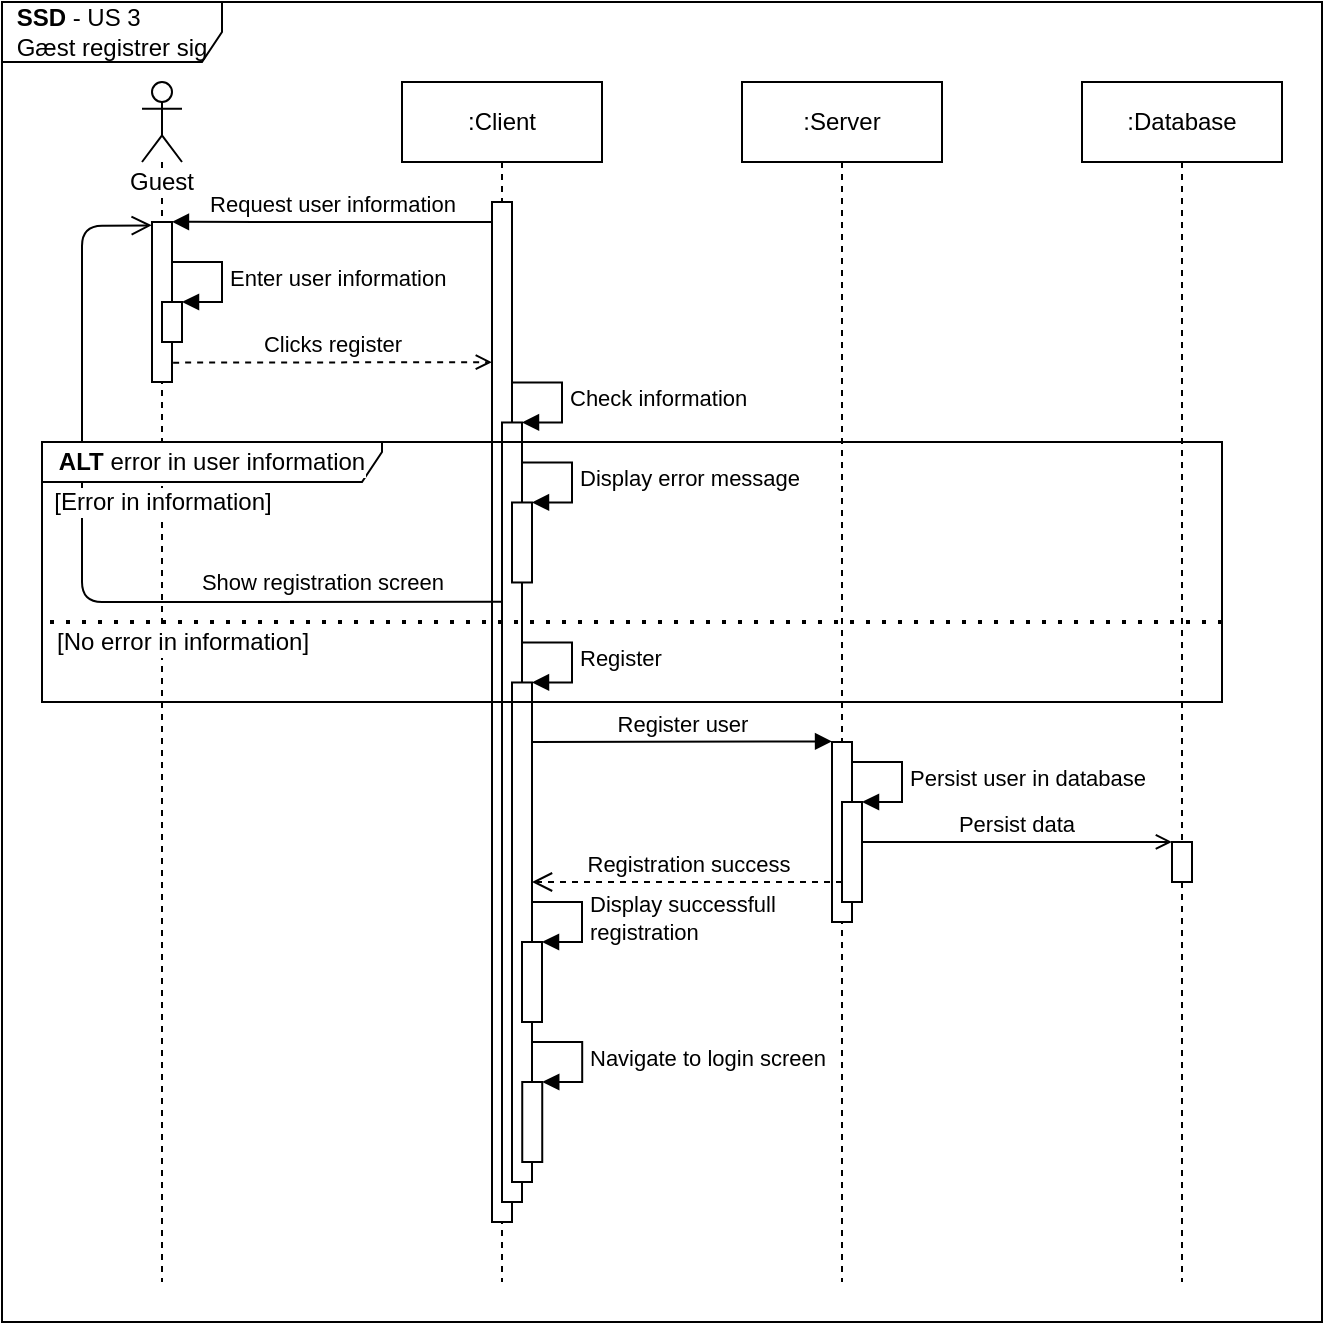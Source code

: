 <mxfile version="14.4.3" type="device"><diagram id="WuXu5tANmNlCw6bOvT1-" name="User-Story-3"><mxGraphModel dx="868" dy="550" grid="1" gridSize="10" guides="1" tooltips="1" connect="1" arrows="1" fold="1" page="1" pageScale="1" pageWidth="827" pageHeight="1169" math="0" shadow="0"><root><mxCell id="0"/><mxCell id="1" parent="0"/><mxCell id="TtY9QBBQNnepb2vokFZh-33" value="&lt;div style=&quot;text-align: left&quot;&gt;&lt;b&gt;SSD&lt;/b&gt; - US 3&lt;/div&gt;&lt;div style=&quot;text-align: left&quot;&gt;Gæst registrer sig&lt;/div&gt;" style="shape=umlFrame;whiteSpace=wrap;html=1;labelBackgroundColor=none;width=110;height=30;" parent="1" vertex="1"><mxGeometry x="40" y="40" width="660" height="660" as="geometry"/></mxCell><mxCell id="TtY9QBBQNnepb2vokFZh-1" value=":Server" style="shape=umlLifeline;perimeter=lifelinePerimeter;whiteSpace=wrap;html=1;container=1;collapsible=0;recursiveResize=0;outlineConnect=0;labelBackgroundColor=#ffffff;" parent="1" vertex="1"><mxGeometry x="410" y="80" width="100" height="600" as="geometry"/></mxCell><mxCell id="TtY9QBBQNnepb2vokFZh-2" value="" style="html=1;points=[];perimeter=orthogonalPerimeter;labelBackgroundColor=#ffffff;" parent="1" vertex="1"><mxGeometry x="455" y="410" width="10" height="90" as="geometry"/></mxCell><mxCell id="TtY9QBBQNnepb2vokFZh-3" value=":Client" style="shape=umlLifeline;perimeter=lifelinePerimeter;whiteSpace=wrap;html=1;container=1;collapsible=0;recursiveResize=0;outlineConnect=0;labelBackgroundColor=#ffffff;" parent="1" vertex="1"><mxGeometry x="240" y="80" width="100" height="600" as="geometry"/></mxCell><mxCell id="TtY9QBBQNnepb2vokFZh-4" value="" style="html=1;points=[];perimeter=orthogonalPerimeter;labelBackgroundColor=#ffffff;" parent="1" vertex="1"><mxGeometry x="285" y="140" width="10" height="510" as="geometry"/></mxCell><mxCell id="TtY9QBBQNnepb2vokFZh-5" value="Guest" style="shape=umlLifeline;participant=umlActor;perimeter=lifelinePerimeter;whiteSpace=wrap;html=1;container=1;collapsible=0;recursiveResize=0;verticalAlign=top;spacingTop=36;outlineConnect=0;labelBackgroundColor=#ffffff;" parent="1" vertex="1"><mxGeometry x="110" y="80" width="20" height="600" as="geometry"/></mxCell><mxCell id="TtY9QBBQNnepb2vokFZh-6" value=":Database" style="shape=umlLifeline;perimeter=lifelinePerimeter;whiteSpace=wrap;html=1;container=1;collapsible=0;recursiveResize=0;outlineConnect=0;labelBackgroundColor=#ffffff;" parent="1" vertex="1"><mxGeometry x="580" y="80" width="100" height="600" as="geometry"/></mxCell><mxCell id="TtY9QBBQNnepb2vokFZh-7" value="Enter user information" style="edgeStyle=orthogonalEdgeStyle;html=1;align=left;spacingLeft=2;endArrow=block;rounded=0;entryX=1;entryY=0;" parent="1" target="TtY9QBBQNnepb2vokFZh-25" edge="1"><mxGeometry relative="1" as="geometry"><mxPoint x="125" y="170" as="sourcePoint"/><Array as="points"><mxPoint x="150" y="170"/></Array></mxGeometry></mxCell><mxCell id="TtY9QBBQNnepb2vokFZh-8" value="Clicks register" style="html=1;verticalAlign=bottom;endArrow=open;exitX=1.057;exitY=0.879;exitDx=0;exitDy=0;exitPerimeter=0;entryX=-0.007;entryY=0.157;entryDx=0;entryDy=0;entryPerimeter=0;dashed=1;endFill=0;" parent="1" source="TtY9QBBQNnepb2vokFZh-24" target="TtY9QBBQNnepb2vokFZh-4" edge="1"><mxGeometry width="80" relative="1" as="geometry"><mxPoint x="130" y="220" as="sourcePoint"/><mxPoint x="270" y="219" as="targetPoint"/></mxGeometry></mxCell><mxCell id="TtY9QBBQNnepb2vokFZh-9" value="" style="html=1;points=[];perimeter=orthogonalPerimeter;labelBackgroundColor=#ffffff;" parent="1" vertex="1"><mxGeometry x="290" y="250.24" width="10" height="389.76" as="geometry"/></mxCell><mxCell id="TtY9QBBQNnepb2vokFZh-10" value="Check information" style="edgeStyle=orthogonalEdgeStyle;html=1;align=left;spacingLeft=2;endArrow=block;rounded=0;entryX=1;entryY=0;" parent="1" target="TtY9QBBQNnepb2vokFZh-9" edge="1"><mxGeometry relative="1" as="geometry"><mxPoint x="295" y="230.24" as="sourcePoint"/><Array as="points"><mxPoint x="320" y="230.24"/></Array></mxGeometry></mxCell><mxCell id="TtY9QBBQNnepb2vokFZh-11" value="" style="html=1;points=[];perimeter=orthogonalPerimeter;labelBackgroundColor=#ffffff;" parent="1" vertex="1"><mxGeometry x="295" y="290.24" width="10" height="40" as="geometry"/></mxCell><mxCell id="TtY9QBBQNnepb2vokFZh-12" value="Display error message" style="edgeStyle=orthogonalEdgeStyle;html=1;align=left;spacingLeft=2;endArrow=block;rounded=0;entryX=1;entryY=0;" parent="1" target="TtY9QBBQNnepb2vokFZh-11" edge="1"><mxGeometry relative="1" as="geometry"><mxPoint x="300" y="270.24" as="sourcePoint"/><Array as="points"><mxPoint x="325" y="270.24"/></Array></mxGeometry></mxCell><mxCell id="TtY9QBBQNnepb2vokFZh-13" value="" style="html=1;points=[];perimeter=orthogonalPerimeter;labelBackgroundColor=#ffffff;" parent="1" vertex="1"><mxGeometry x="295" y="380.24" width="10" height="249.76" as="geometry"/></mxCell><mxCell id="TtY9QBBQNnepb2vokFZh-14" value="Register" style="edgeStyle=orthogonalEdgeStyle;html=1;align=left;spacingLeft=2;endArrow=block;rounded=0;entryX=1;entryY=0;" parent="1" target="TtY9QBBQNnepb2vokFZh-13" edge="1"><mxGeometry relative="1" as="geometry"><mxPoint x="300" y="360.24" as="sourcePoint"/><Array as="points"><mxPoint x="325" y="360.24"/></Array></mxGeometry></mxCell><mxCell id="TtY9QBBQNnepb2vokFZh-15" value="Register user" style="html=1;verticalAlign=bottom;endArrow=block;entryX=0.003;entryY=-0.003;entryDx=0;entryDy=0;entryPerimeter=0;" parent="1" target="TtY9QBBQNnepb2vokFZh-2" edge="1"><mxGeometry width="80" relative="1" as="geometry"><mxPoint x="305" y="410.0" as="sourcePoint"/><mxPoint x="430" y="409.71" as="targetPoint"/></mxGeometry></mxCell><mxCell id="TtY9QBBQNnepb2vokFZh-16" value="" style="html=1;points=[];perimeter=orthogonalPerimeter;labelBackgroundColor=#ffffff;" parent="1" vertex="1"><mxGeometry x="460" y="440" width="10" height="50" as="geometry"/></mxCell><mxCell id="TtY9QBBQNnepb2vokFZh-17" value="Persist user in database" style="edgeStyle=orthogonalEdgeStyle;html=1;align=left;spacingLeft=2;endArrow=block;rounded=0;entryX=1;entryY=0;" parent="1" target="TtY9QBBQNnepb2vokFZh-16" edge="1"><mxGeometry relative="1" as="geometry"><mxPoint x="465" y="420.0" as="sourcePoint"/><Array as="points"><mxPoint x="490" y="420"/></Array></mxGeometry></mxCell><mxCell id="TtY9QBBQNnepb2vokFZh-18" value="Persist data" style="html=1;verticalAlign=bottom;endArrow=open;endFill=0;entryX=-0.003;entryY=-0.001;entryDx=0;entryDy=0;entryPerimeter=0;" parent="1" target="TtY9QBBQNnepb2vokFZh-26" edge="1"><mxGeometry width="80" relative="1" as="geometry"><mxPoint x="470" y="460.0" as="sourcePoint"/><mxPoint x="595" y="459.71" as="targetPoint"/></mxGeometry></mxCell><mxCell id="TtY9QBBQNnepb2vokFZh-19" value="Registration success" style="html=1;verticalAlign=bottom;endArrow=open;dashed=1;endSize=8;" parent="1" edge="1"><mxGeometry relative="1" as="geometry"><mxPoint x="460" y="480.0" as="sourcePoint"/><mxPoint x="305" y="480.0" as="targetPoint"/></mxGeometry></mxCell><mxCell id="TtY9QBBQNnepb2vokFZh-20" value="" style="html=1;points=[];perimeter=orthogonalPerimeter;labelBackgroundColor=#ffffff;" parent="1" vertex="1"><mxGeometry x="300" y="510" width="10" height="40" as="geometry"/></mxCell><mxCell id="TtY9QBBQNnepb2vokFZh-21" value="Display successfull&lt;br&gt;registration" style="edgeStyle=orthogonalEdgeStyle;html=1;align=left;spacingLeft=2;endArrow=block;rounded=0;entryX=1;entryY=0;" parent="1" target="TtY9QBBQNnepb2vokFZh-20" edge="1"><mxGeometry relative="1" as="geometry"><mxPoint x="305" y="490.0" as="sourcePoint"/><Array as="points"><mxPoint x="330" y="490"/></Array></mxGeometry></mxCell><mxCell id="TtY9QBBQNnepb2vokFZh-22" value="" style="html=1;points=[];perimeter=orthogonalPerimeter;labelBackgroundColor=#ffffff;" parent="1" vertex="1"><mxGeometry x="300.12" y="580" width="10" height="40" as="geometry"/></mxCell><mxCell id="TtY9QBBQNnepb2vokFZh-23" value="Navigate to login screen" style="edgeStyle=orthogonalEdgeStyle;html=1;align=left;spacingLeft=2;endArrow=block;rounded=0;entryX=1;entryY=0;" parent="1" target="TtY9QBBQNnepb2vokFZh-22" edge="1"><mxGeometry relative="1" as="geometry"><mxPoint x="305.12" y="560.0" as="sourcePoint"/><Array as="points"><mxPoint x="330.12" y="560"/></Array></mxGeometry></mxCell><mxCell id="TtY9QBBQNnepb2vokFZh-24" value="" style="html=1;points=[];perimeter=orthogonalPerimeter;labelBackgroundColor=#ffffff;" parent="1" vertex="1"><mxGeometry x="115" y="150" width="10" height="80" as="geometry"/></mxCell><mxCell id="TtY9QBBQNnepb2vokFZh-25" value="" style="html=1;points=[];perimeter=orthogonalPerimeter;labelBackgroundColor=#ffffff;" parent="1" vertex="1"><mxGeometry x="120" y="190" width="10" height="20" as="geometry"/></mxCell><mxCell id="TtY9QBBQNnepb2vokFZh-26" value="" style="html=1;points=[];perimeter=orthogonalPerimeter;labelBackgroundColor=#ffffff;" parent="1" vertex="1"><mxGeometry x="625" y="460" width="10" height="20" as="geometry"/></mxCell><mxCell id="TtY9QBBQNnepb2vokFZh-28" value="Show registration screen" style="html=1;verticalAlign=bottom;endArrow=open;endSize=8;entryX=-0.013;entryY=0.021;entryDx=0;entryDy=0;entryPerimeter=0;exitX=-0.014;exitY=0.23;exitDx=0;exitDy=0;exitPerimeter=0;" parent="1" source="TtY9QBBQNnepb2vokFZh-9" target="TtY9QBBQNnepb2vokFZh-24" edge="1"><mxGeometry x="-0.585" y="-1" relative="1" as="geometry"><mxPoint x="220" y="340" as="sourcePoint"/><mxPoint x="100" y="160" as="targetPoint"/><Array as="points"><mxPoint x="80" y="340"/><mxPoint x="80" y="152"/></Array><mxPoint as="offset"/></mxGeometry></mxCell><mxCell id="TtY9QBBQNnepb2vokFZh-29" value="[Error in information]" style="text;html=1;align=center;verticalAlign=middle;resizable=0;points=[];autosize=1;labelBackgroundColor=#ffffff;" parent="1" vertex="1"><mxGeometry x="60" y="280" width="120" height="20" as="geometry"/></mxCell><mxCell id="TtY9QBBQNnepb2vokFZh-30" value="[No error in information]" style="text;html=1;align=center;verticalAlign=middle;resizable=0;points=[];autosize=1;labelBackgroundColor=#ffffff;" parent="1" vertex="1"><mxGeometry x="60" y="350" width="140" height="20" as="geometry"/></mxCell><mxCell id="TtY9QBBQNnepb2vokFZh-31" value="" style="endArrow=none;dashed=1;html=1;dashPattern=1 3;strokeWidth=2;" parent="1" edge="1"><mxGeometry width="50" height="50" relative="1" as="geometry"><mxPoint x="650" y="350.0" as="sourcePoint"/><mxPoint x="60" y="350.0" as="targetPoint"/></mxGeometry></mxCell><mxCell id="YtBSxsGgA3KoQLQ8Ef93-1" value="Request user information" style="html=1;verticalAlign=bottom;endArrow=block;entryX=0.997;entryY=-0.001;entryDx=0;entryDy=0;entryPerimeter=0;" parent="1" target="TtY9QBBQNnepb2vokFZh-24" edge="1"><mxGeometry width="80" relative="1" as="geometry"><mxPoint x="285" y="150" as="sourcePoint"/><mxPoint x="135" y="150" as="targetPoint"/></mxGeometry></mxCell><mxCell id="TtY9QBBQNnepb2vokFZh-32" value="&lt;b&gt;ALT&lt;/b&gt;&amp;nbsp;error in user information" style="shape=umlFrame;whiteSpace=wrap;html=1;labelBackgroundColor=#ffffff;width=170;height=20;" parent="1" vertex="1"><mxGeometry x="60" y="260" width="590" height="130" as="geometry"/></mxCell></root></mxGraphModel></diagram></mxfile>
